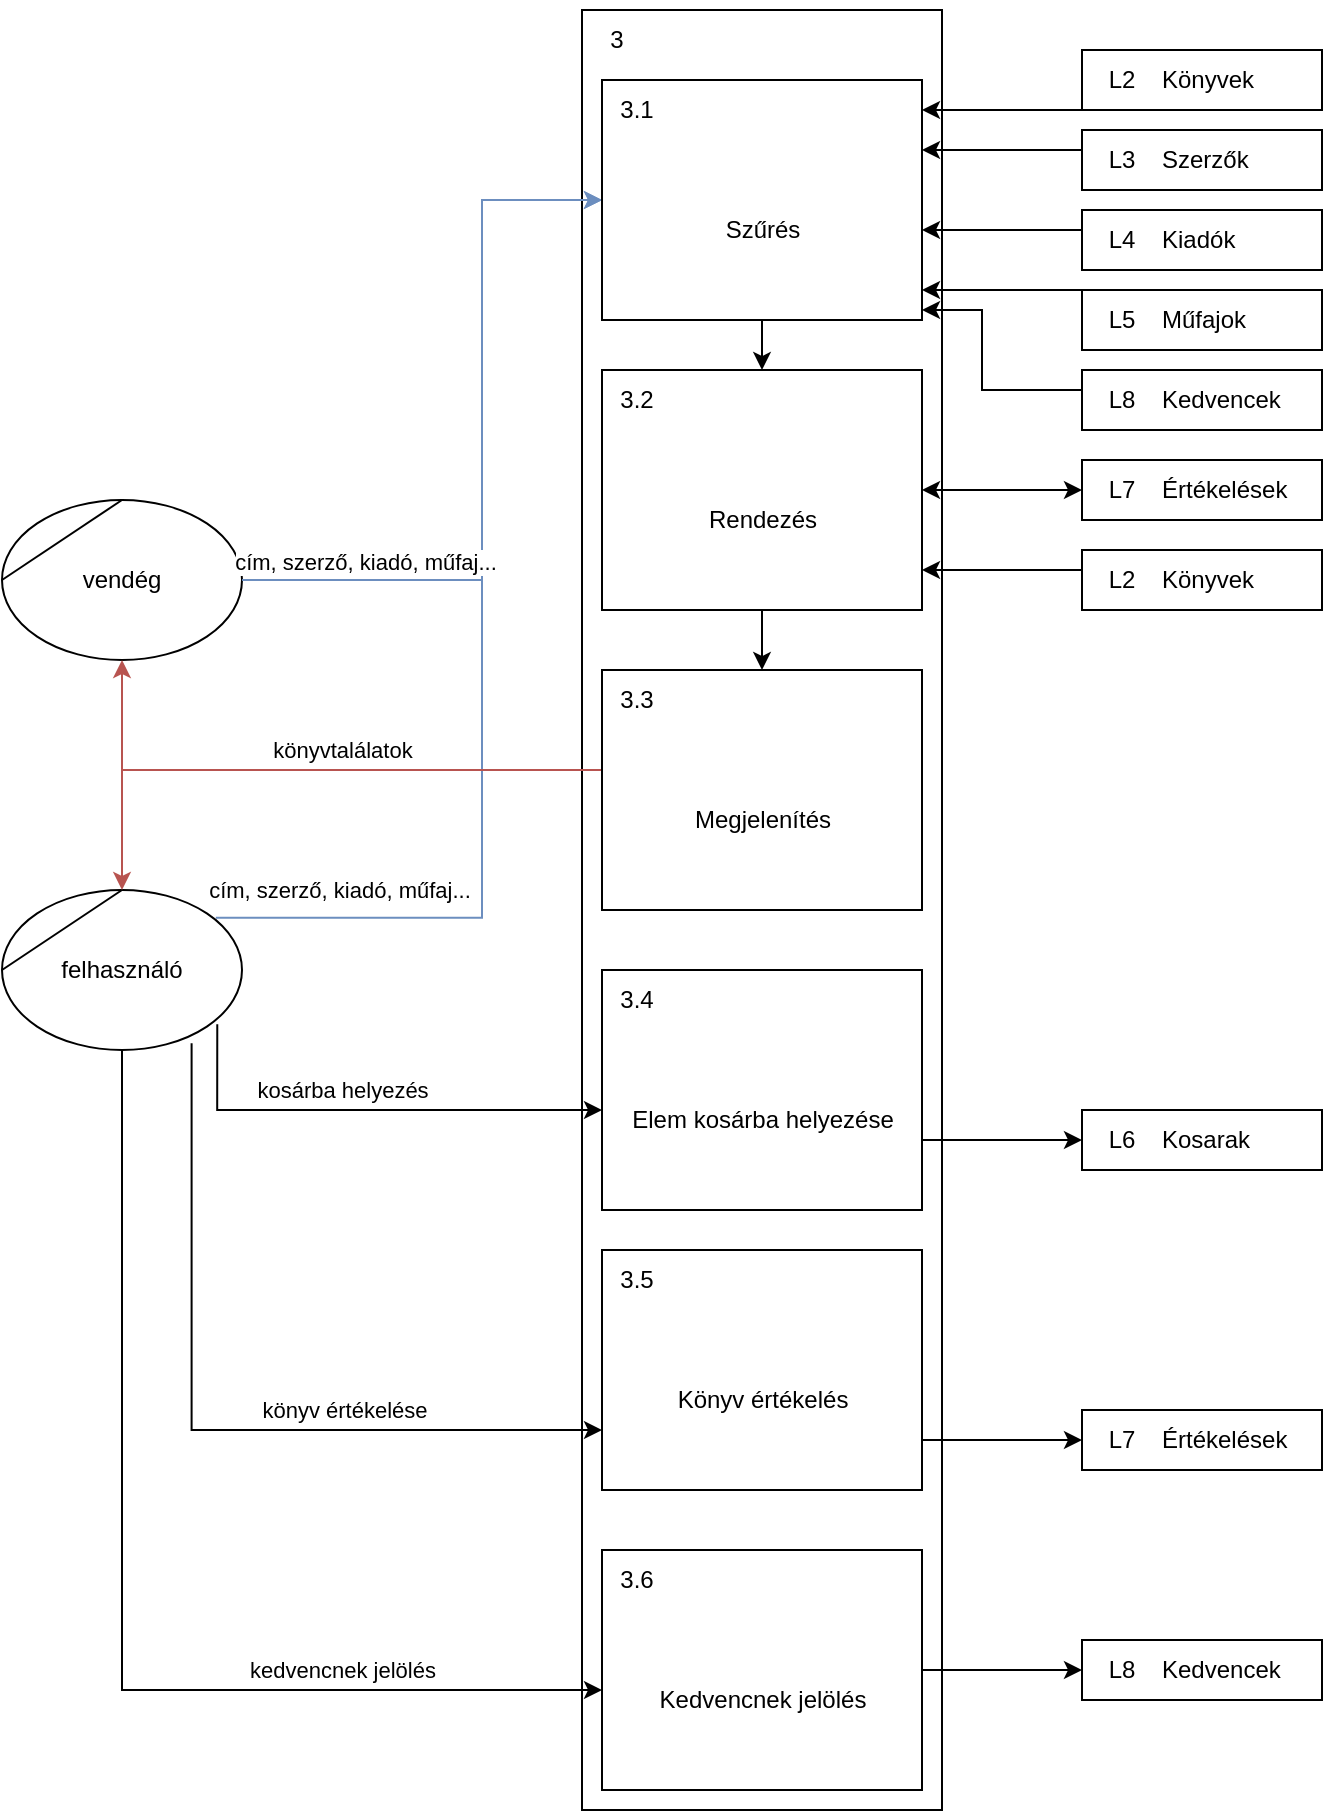 <mxfile version="20.8.20" type="device"><diagram name="Page-1" id="HKHRMwvmkJlocxOKSDhq"><mxGraphModel dx="1187" dy="647" grid="1" gridSize="10" guides="1" tooltips="1" connect="1" arrows="1" fold="1" page="1" pageScale="1" pageWidth="850" pageHeight="1100" math="0" shadow="0"><root><mxCell id="0"/><mxCell id="1" parent="0"/><mxCell id="PqcjkJaKu8_y-RucxNu6-5" value="" style="html=1;dashed=0;whitespace=wrap;shape=mxgraph.dfd.process;align=center;container=0;collapsible=0;spacingTop=30;" vertex="1" parent="1"><mxGeometry x="370" y="30" width="180" height="900" as="geometry"/></mxCell><mxCell id="PqcjkJaKu8_y-RucxNu6-10" value="Könyvek" style="html=1;dashed=0;whitespace=wrap;shape=mxgraph.dfd.dataStoreID2;align=left;spacingLeft=38;container=1;collapsible=0;" vertex="1" parent="1"><mxGeometry x="620" y="50" width="120" height="30" as="geometry"/></mxCell><mxCell id="PqcjkJaKu8_y-RucxNu6-11" value="L2" style="text;html=1;strokeColor=none;fillColor=none;align=center;verticalAlign=middle;whiteSpace=wrap;rounded=0;connectable=0;allowArrows=0;movable=0;resizable=0;rotatable=0;cloneable=0;deletable=0;" vertex="1" parent="PqcjkJaKu8_y-RucxNu6-10"><mxGeometry x="5" width="30" height="30" as="geometry"/></mxCell><mxCell id="PqcjkJaKu8_y-RucxNu6-12" value="Szerzők" style="html=1;dashed=0;whitespace=wrap;shape=mxgraph.dfd.dataStoreID2;align=left;spacingLeft=38;container=1;collapsible=0;" vertex="1" parent="1"><mxGeometry x="620" y="90" width="120" height="30" as="geometry"/></mxCell><mxCell id="PqcjkJaKu8_y-RucxNu6-13" value="L3" style="text;html=1;strokeColor=none;fillColor=none;align=center;verticalAlign=middle;whiteSpace=wrap;rounded=0;connectable=0;allowArrows=0;movable=0;resizable=0;rotatable=0;cloneable=0;deletable=0;" vertex="1" parent="PqcjkJaKu8_y-RucxNu6-12"><mxGeometry x="5" width="30" height="30" as="geometry"/></mxCell><mxCell id="PqcjkJaKu8_y-RucxNu6-14" value="Kiadók&lt;br&gt;" style="html=1;dashed=0;whitespace=wrap;shape=mxgraph.dfd.dataStoreID2;align=left;spacingLeft=38;container=1;collapsible=0;" vertex="1" parent="1"><mxGeometry x="620" y="130" width="120" height="30" as="geometry"/></mxCell><mxCell id="PqcjkJaKu8_y-RucxNu6-15" value="L4" style="text;html=1;strokeColor=none;fillColor=none;align=center;verticalAlign=middle;whiteSpace=wrap;rounded=0;connectable=0;allowArrows=0;movable=0;resizable=0;rotatable=0;cloneable=0;deletable=0;" vertex="1" parent="PqcjkJaKu8_y-RucxNu6-14"><mxGeometry x="5" width="30" height="30" as="geometry"/></mxCell><mxCell id="PqcjkJaKu8_y-RucxNu6-16" value="vendég" style="shape=stencil(tZRtjoMgEIZPw98GJR6gYXfvQe10nZQCAbYft99RNKlW7GajiTGZeeXhnZGBCRka5YCVvGHig5VlwTm9Kb5NYhUc1DElr8qjOmhISojenuGGx9gz0DTgMbaq+GR8T9+0j5C1NYYgaE0YKU86wRQaWsvvCdZv/xhFjvgXiOB7kynLyq+/Y3fVNuBiI79j7OB+db/rgceOi61+3Grg4v9YISmTO9xCHlR9/vb2xxxnzYDW6AK8OfLTeZzO66ynzM5CnqyHBUsn1DqN9UITnWoH/kUY5Iu9PtVUzRY1jx4IGk22K9UioSs+44+uvFxl3bKX1nTZdE12iV8=);whiteSpace=wrap;html=1;" vertex="1" parent="1"><mxGeometry x="80" y="275" width="120" height="80" as="geometry"/></mxCell><mxCell id="PqcjkJaKu8_y-RucxNu6-17" value="" style="endArrow=classic;html=1;rounded=0;verticalAlign=bottom;exitX=1;exitY=0.5;exitDx=0;exitDy=0;edgeStyle=orthogonalEdgeStyle;fillColor=#dae8fc;strokeColor=#6c8ebf;" edge="1" parent="1" source="PqcjkJaKu8_y-RucxNu6-16" target="PqcjkJaKu8_y-RucxNu6-41"><mxGeometry width="50" height="50" relative="1" as="geometry"><mxPoint x="250" y="50" as="sourcePoint"/><mxPoint x="370" y="50" as="targetPoint"/><mxPoint as="offset"/><Array as="points"><mxPoint x="320" y="315"/><mxPoint x="320" y="125"/></Array></mxGeometry></mxCell><mxCell id="PqcjkJaKu8_y-RucxNu6-18" style="edgeStyle=orthogonalEdgeStyle;rounded=0;orthogonalLoop=1;jettySize=auto;html=1;exitX=0.897;exitY=0.839;exitDx=0;exitDy=0;exitPerimeter=0;" edge="1" parent="1" source="PqcjkJaKu8_y-RucxNu6-22" target="PqcjkJaKu8_y-RucxNu6-57"><mxGeometry relative="1" as="geometry"><Array as="points"><mxPoint x="188" y="580"/></Array></mxGeometry></mxCell><mxCell id="PqcjkJaKu8_y-RucxNu6-19" value="kosárba helyezés" style="edgeLabel;html=1;align=center;verticalAlign=middle;resizable=0;points=[];" vertex="1" connectable="0" parent="PqcjkJaKu8_y-RucxNu6-18"><mxGeometry x="0.253" relative="1" as="geometry"><mxPoint x="-42" y="-10" as="offset"/></mxGeometry></mxCell><mxCell id="PqcjkJaKu8_y-RucxNu6-20" style="edgeStyle=orthogonalEdgeStyle;rounded=0;orthogonalLoop=1;jettySize=auto;html=1;startArrow=none;startFill=0;endArrow=classic;endFill=1;exitX=0.79;exitY=0.958;exitDx=0;exitDy=0;exitPerimeter=0;" edge="1" parent="1" source="PqcjkJaKu8_y-RucxNu6-22" target="PqcjkJaKu8_y-RucxNu6-60"><mxGeometry relative="1" as="geometry"><Array as="points"><mxPoint x="175" y="740"/></Array></mxGeometry></mxCell><mxCell id="PqcjkJaKu8_y-RucxNu6-21" value="könyv értékelése" style="edgeLabel;html=1;align=center;verticalAlign=middle;resizable=0;points=[];" vertex="1" connectable="0" parent="PqcjkJaKu8_y-RucxNu6-20"><mxGeometry x="0.07" relative="1" as="geometry"><mxPoint x="56" y="-10" as="offset"/></mxGeometry></mxCell><mxCell id="PqcjkJaKu8_y-RucxNu6-22" value="felhasználó" style="shape=stencil(tZRtjoMgEIZPw98GJR6gYXfvQe10nZQCAbYft99RNKlW7GajiTGZeeXhnZGBCRka5YCVvGHig5VlwTm9Kb5NYhUc1DElr8qjOmhISojenuGGx9gz0DTgMbaq+GR8T9+0j5C1NYYgaE0YKU86wRQaWsvvCdZv/xhFjvgXiOB7kynLyq+/Y3fVNuBiI79j7OB+db/rgceOi61+3Grg4v9YISmTO9xCHlR9/vb2xxxnzYDW6AK8OfLTeZzO66ynzM5CnqyHBUsn1DqN9UITnWoH/kUY5Iu9PtVUzRY1jx4IGk22K9UioSs+44+uvFxl3bKX1nTZdE12iV8=);whiteSpace=wrap;html=1;" vertex="1" parent="1"><mxGeometry x="80" y="470" width="120" height="80" as="geometry"/></mxCell><mxCell id="PqcjkJaKu8_y-RucxNu6-23" value="" style="endArrow=classic;html=1;rounded=0;verticalAlign=bottom;edgeStyle=orthogonalEdgeStyle;exitX=0.891;exitY=0.174;exitDx=0;exitDy=0;exitPerimeter=0;fillColor=#dae8fc;strokeColor=#6c8ebf;" edge="1" parent="1" source="PqcjkJaKu8_y-RucxNu6-22" target="PqcjkJaKu8_y-RucxNu6-41"><mxGeometry width="50" height="50" relative="1" as="geometry"><mxPoint x="250" y="100.0" as="sourcePoint"/><mxPoint x="370" y="484" as="targetPoint"/><mxPoint as="offset"/><Array as="points"><mxPoint x="320" y="484"/><mxPoint x="320" y="125"/></Array></mxGeometry></mxCell><mxCell id="PqcjkJaKu8_y-RucxNu6-24" value="cím, szerző, kiadó, műfaj...&amp;nbsp;" style="edgeLabel;html=1;align=center;verticalAlign=middle;resizable=0;points=[];" vertex="1" connectable="0" parent="PqcjkJaKu8_y-RucxNu6-23"><mxGeometry x="-0.252" y="1" relative="1" as="geometry"><mxPoint x="-69" y="59" as="offset"/></mxGeometry></mxCell><mxCell id="PqcjkJaKu8_y-RucxNu6-25" value="cím, szerző, kiadó, műfaj...&amp;nbsp;" style="edgeLabel;html=1;align=center;verticalAlign=middle;resizable=0;points=[];" vertex="1" connectable="0" parent="1"><mxGeometry x="319.998" y="40.0" as="geometry"><mxPoint x="-57" y="266" as="offset"/></mxGeometry></mxCell><mxCell id="PqcjkJaKu8_y-RucxNu6-26" value="" style="endArrow=classic;html=1;rounded=0;verticalAlign=bottom;edgeStyle=orthogonalEdgeStyle;" edge="1" parent="1" target="PqcjkJaKu8_y-RucxNu6-41" source="PqcjkJaKu8_y-RucxNu6-10"><mxGeometry width="50" height="50" relative="1" as="geometry"><mxPoint x="577.5" y="50" as="sourcePoint"/><mxPoint x="547.5" y="50" as="targetPoint"/><Array as="points"><mxPoint x="610" y="80"/><mxPoint x="610" y="80"/></Array></mxGeometry></mxCell><mxCell id="PqcjkJaKu8_y-RucxNu6-27" value="" style="endArrow=classic;html=1;rounded=0;verticalAlign=bottom;edgeStyle=orthogonalEdgeStyle;" edge="1" parent="1" target="PqcjkJaKu8_y-RucxNu6-41" source="PqcjkJaKu8_y-RucxNu6-33"><mxGeometry width="50" height="50" relative="1" as="geometry"><mxPoint x="577.5" y="84.86" as="sourcePoint"/><mxPoint x="527.5" y="85" as="targetPoint"/><Array as="points"><mxPoint x="610" y="170"/><mxPoint x="610" y="170"/></Array></mxGeometry></mxCell><mxCell id="PqcjkJaKu8_y-RucxNu6-28" value="" style="endArrow=classic;html=1;rounded=0;verticalAlign=bottom;edgeStyle=orthogonalEdgeStyle;" edge="1" parent="1" source="PqcjkJaKu8_y-RucxNu6-14" target="PqcjkJaKu8_y-RucxNu6-41"><mxGeometry width="50" height="50" relative="1" as="geometry"><mxPoint x="577.5" y="115" as="sourcePoint"/><mxPoint x="530" y="114.86" as="targetPoint"/><Array as="points"><mxPoint x="580" y="140"/><mxPoint x="580" y="140"/></Array></mxGeometry></mxCell><mxCell id="PqcjkJaKu8_y-RucxNu6-29" value="Kosarak&lt;br&gt;" style="html=1;dashed=0;whitespace=wrap;shape=mxgraph.dfd.dataStoreID2;align=left;spacingLeft=38;container=1;collapsible=0;" vertex="1" parent="1"><mxGeometry x="620" y="580" width="120" height="30" as="geometry"/></mxCell><mxCell id="PqcjkJaKu8_y-RucxNu6-30" value="L6" style="text;html=1;strokeColor=none;fillColor=none;align=center;verticalAlign=middle;whiteSpace=wrap;rounded=0;connectable=0;allowArrows=0;movable=0;resizable=0;rotatable=0;cloneable=0;deletable=0;" vertex="1" parent="PqcjkJaKu8_y-RucxNu6-29"><mxGeometry x="5" width="30" height="30" as="geometry"/></mxCell><mxCell id="PqcjkJaKu8_y-RucxNu6-31" value="" style="endArrow=classic;html=1;rounded=0;verticalAlign=bottom;edgeStyle=orthogonalEdgeStyle;" edge="1" parent="1" source="PqcjkJaKu8_y-RucxNu6-57" target="PqcjkJaKu8_y-RucxNu6-29"><mxGeometry width="50" height="50" relative="1" as="geometry"><mxPoint x="587.5" y="135" as="sourcePoint"/><mxPoint x="540" y="134.86" as="targetPoint"/><Array as="points"><mxPoint x="570" y="595"/><mxPoint x="570" y="595"/></Array></mxGeometry></mxCell><mxCell id="PqcjkJaKu8_y-RucxNu6-32" value="" style="endArrow=classic;html=1;rounded=0;verticalAlign=bottom;edgeStyle=orthogonalEdgeStyle;" edge="1" parent="1" source="PqcjkJaKu8_y-RucxNu6-12" target="PqcjkJaKu8_y-RucxNu6-41"><mxGeometry width="50" height="50" relative="1" as="geometry"><mxPoint x="577.5" y="145" as="sourcePoint"/><mxPoint x="530" y="144.86" as="targetPoint"/><Array as="points"><mxPoint x="610" y="100"/><mxPoint x="610" y="100"/></Array></mxGeometry></mxCell><mxCell id="PqcjkJaKu8_y-RucxNu6-33" value="Műfajok" style="html=1;dashed=0;whitespace=wrap;shape=mxgraph.dfd.dataStoreID2;align=left;spacingLeft=38;container=1;collapsible=0;" vertex="1" parent="1"><mxGeometry x="620" y="170" width="120" height="30" as="geometry"/></mxCell><mxCell id="PqcjkJaKu8_y-RucxNu6-34" value="L5" style="text;html=1;strokeColor=none;fillColor=none;align=center;verticalAlign=middle;whiteSpace=wrap;rounded=0;connectable=0;allowArrows=0;movable=0;resizable=0;rotatable=0;cloneable=0;deletable=0;" vertex="1" parent="PqcjkJaKu8_y-RucxNu6-33"><mxGeometry x="5" width="30" height="30" as="geometry"/></mxCell><mxCell id="PqcjkJaKu8_y-RucxNu6-35" style="edgeStyle=orthogonalEdgeStyle;rounded=0;orthogonalLoop=1;jettySize=auto;html=1;startArrow=none;startFill=0;endArrow=classic;endFill=1;" edge="1" parent="1" source="PqcjkJaKu8_y-RucxNu6-36" target="PqcjkJaKu8_y-RucxNu6-41"><mxGeometry relative="1" as="geometry"><Array as="points"><mxPoint x="570" y="220"/><mxPoint x="570" y="180"/></Array></mxGeometry></mxCell><mxCell id="PqcjkJaKu8_y-RucxNu6-36" value="Kedvencek" style="html=1;dashed=0;whitespace=wrap;shape=mxgraph.dfd.dataStoreID2;align=left;spacingLeft=38;container=1;collapsible=0;" vertex="1" parent="1"><mxGeometry x="620" y="210" width="120" height="30" as="geometry"/></mxCell><mxCell id="PqcjkJaKu8_y-RucxNu6-37" value="L8" style="text;html=1;strokeColor=none;fillColor=none;align=center;verticalAlign=middle;whiteSpace=wrap;rounded=0;connectable=0;allowArrows=0;movable=0;resizable=0;rotatable=0;cloneable=0;deletable=0;" vertex="1" parent="PqcjkJaKu8_y-RucxNu6-36"><mxGeometry x="5" width="30" height="30" as="geometry"/></mxCell><mxCell id="PqcjkJaKu8_y-RucxNu6-38" style="edgeStyle=orthogonalEdgeStyle;rounded=0;orthogonalLoop=1;jettySize=auto;html=1;startArrow=classic;startFill=1;endArrow=classic;endFill=1;" edge="1" parent="1" source="PqcjkJaKu8_y-RucxNu6-39" target="PqcjkJaKu8_y-RucxNu6-44"><mxGeometry relative="1" as="geometry"><mxPoint x="417.5" y="180" as="targetPoint"/><Array as="points"><mxPoint x="590" y="270"/><mxPoint x="590" y="270"/></Array></mxGeometry></mxCell><mxCell id="PqcjkJaKu8_y-RucxNu6-39" value="Értékelések" style="html=1;dashed=0;whitespace=wrap;shape=mxgraph.dfd.dataStoreID2;align=left;spacingLeft=38;container=1;collapsible=0;" vertex="1" parent="1"><mxGeometry x="620" y="255" width="120" height="30" as="geometry"/></mxCell><mxCell id="PqcjkJaKu8_y-RucxNu6-40" value="L7" style="text;html=1;strokeColor=none;fillColor=none;align=center;verticalAlign=middle;whiteSpace=wrap;rounded=0;connectable=0;allowArrows=0;movable=0;resizable=0;rotatable=0;cloneable=0;deletable=0;" vertex="1" parent="PqcjkJaKu8_y-RucxNu6-39"><mxGeometry x="5" width="30" height="30" as="geometry"/></mxCell><mxCell id="PqcjkJaKu8_y-RucxNu6-8" style="edgeStyle=orthogonalEdgeStyle;rounded=0;orthogonalLoop=1;jettySize=auto;html=1;startArrow=none;startFill=0;endArrow=classic;endFill=1;" edge="1" parent="1" target="PqcjkJaKu8_y-RucxNu6-68" source="PqcjkJaKu8_y-RucxNu6-22"><mxGeometry relative="1" as="geometry"><mxPoint x="250" y="149" as="sourcePoint"/><mxPoint x="370" y="600" as="targetPoint"/><Array as="points"><mxPoint x="140" y="870"/></Array></mxGeometry></mxCell><mxCell id="PqcjkJaKu8_y-RucxNu6-9" value="kedvencnek jelölés" style="edgeLabel;html=1;align=center;verticalAlign=middle;resizable=0;points=[];" vertex="1" connectable="0" parent="PqcjkJaKu8_y-RucxNu6-8"><mxGeometry x="-0.127" y="1" relative="1" as="geometry"><mxPoint x="109" y="65" as="offset"/></mxGeometry></mxCell><mxCell id="PqcjkJaKu8_y-RucxNu6-52" value="Könyvek" style="html=1;dashed=0;whitespace=wrap;shape=mxgraph.dfd.dataStoreID2;align=left;spacingLeft=38;container=1;collapsible=0;" vertex="1" parent="1"><mxGeometry x="620" y="300" width="120" height="30" as="geometry"/></mxCell><mxCell id="PqcjkJaKu8_y-RucxNu6-53" value="L2" style="text;html=1;strokeColor=none;fillColor=none;align=center;verticalAlign=middle;whiteSpace=wrap;rounded=0;connectable=0;allowArrows=0;movable=0;resizable=0;rotatable=0;cloneable=0;deletable=0;" vertex="1" parent="PqcjkJaKu8_y-RucxNu6-52"><mxGeometry x="5" width="30" height="30" as="geometry"/></mxCell><mxCell id="PqcjkJaKu8_y-RucxNu6-54" value="" style="endArrow=classic;html=1;rounded=0;verticalAlign=bottom;edgeStyle=orthogonalEdgeStyle;" edge="1" parent="1" source="PqcjkJaKu8_y-RucxNu6-52" target="PqcjkJaKu8_y-RucxNu6-44"><mxGeometry width="50" height="50" relative="1" as="geometry"><mxPoint x="630" y="90" as="sourcePoint"/><mxPoint x="550" y="90" as="targetPoint"/><Array as="points"><mxPoint x="600" y="310"/><mxPoint x="600" y="310"/></Array></mxGeometry></mxCell><mxCell id="PqcjkJaKu8_y-RucxNu6-1" style="edgeStyle=orthogonalEdgeStyle;rounded=0;orthogonalLoop=1;jettySize=auto;html=1;fillColor=#f8cecc;strokeColor=#b85450;" edge="1" parent="1" target="PqcjkJaKu8_y-RucxNu6-16" source="PqcjkJaKu8_y-RucxNu6-49"><mxGeometry relative="1" as="geometry"><mxPoint x="340" y="400" as="sourcePoint"/><Array as="points"><mxPoint x="140" y="410"/></Array></mxGeometry></mxCell><mxCell id="PqcjkJaKu8_y-RucxNu6-3" style="edgeStyle=orthogonalEdgeStyle;rounded=0;orthogonalLoop=1;jettySize=auto;html=1;fillColor=#f8cecc;strokeColor=#b85450;" edge="1" parent="1" source="PqcjkJaKu8_y-RucxNu6-49" target="PqcjkJaKu8_y-RucxNu6-22"><mxGeometry relative="1" as="geometry"><mxPoint x="367.5" y="140" as="sourcePoint"/><mxPoint x="247.5" y="120" as="targetPoint"/><Array as="points"><mxPoint x="140" y="410"/></Array></mxGeometry></mxCell><mxCell id="PqcjkJaKu8_y-RucxNu6-4" value="könyvtalálatok" style="edgeLabel;html=1;align=center;verticalAlign=middle;resizable=0;points=[];" vertex="1" connectable="0" parent="PqcjkJaKu8_y-RucxNu6-3"><mxGeometry x="-0.127" y="-1" relative="1" as="geometry"><mxPoint x="1" y="-9" as="offset"/></mxGeometry></mxCell><mxCell id="PqcjkJaKu8_y-RucxNu6-6" value="3" style="text;html=1;strokeColor=none;fillColor=none;align=center;verticalAlign=middle;whiteSpace=wrap;rounded=0;movable=0;resizable=0;rotatable=0;cloneable=0;deletable=0;connectable=0;allowArrows=0;pointerEvents=1;" vertex="1" parent="1"><mxGeometry x="370" y="30" width="35" height="30" as="geometry"/></mxCell><mxCell id="PqcjkJaKu8_y-RucxNu6-7" value="" style="text;html=1;strokeColor=none;fillColor=none;align=left;verticalAlign=middle;whiteSpace=wrap;rounded=0;movable=0;resizable=0;connectable=0;allowArrows=0;rotatable=0;cloneable=0;deletable=0;spacingLeft=6;autosize=1;resizeWidth=0;" vertex="1" parent="1"><mxGeometry x="405" y="25" width="50" height="40" as="geometry"/></mxCell><mxCell id="PqcjkJaKu8_y-RucxNu6-41" value="Szűrés" style="html=1;dashed=0;whitespace=wrap;shape=mxgraph.dfd.process2;align=center;container=1;collapsible=0;spacingTop=30;" vertex="1" parent="1"><mxGeometry x="380" y="65" width="160" height="120" as="geometry"/></mxCell><mxCell id="PqcjkJaKu8_y-RucxNu6-42" value="3.1" style="text;html=1;strokeColor=none;fillColor=none;align=center;verticalAlign=middle;whiteSpace=wrap;rounded=0;connectable=0;allowArrows=0;editable=1;movable=0;resizable=0;rotatable=0;deletable=0;locked=0;cloneable=0;" vertex="1" parent="PqcjkJaKu8_y-RucxNu6-41"><mxGeometry width="35" height="30" as="geometry"/></mxCell><mxCell id="PqcjkJaKu8_y-RucxNu6-43" value="" style="text;strokeColor=none;fillColor=none;align=left;verticalAlign=middle;whiteSpace=wrap;rounded=0;autosize=1;connectable=0;allowArrows=0;movable=0;resizable=0;rotatable=0;deletable=0;cloneable=0;spacingLeft=6;fontStyle=0;html=1;" vertex="1" parent="PqcjkJaKu8_y-RucxNu6-41"><mxGeometry x="35" y="-5" width="50" height="40" as="geometry"/></mxCell><mxCell id="PqcjkJaKu8_y-RucxNu6-47" style="edgeStyle=orthogonalEdgeStyle;rounded=0;orthogonalLoop=1;jettySize=auto;html=1;startArrow=classic;startFill=1;endArrow=none;endFill=0;" edge="1" parent="1" source="PqcjkJaKu8_y-RucxNu6-44" target="PqcjkJaKu8_y-RucxNu6-41"><mxGeometry relative="1" as="geometry"/></mxCell><mxCell id="PqcjkJaKu8_y-RucxNu6-44" value="Rendezés" style="html=1;dashed=0;whitespace=wrap;shape=mxgraph.dfd.process2;align=center;container=1;collapsible=0;spacingTop=30;" vertex="1" parent="1"><mxGeometry x="380" y="210" width="160" height="120" as="geometry"/></mxCell><mxCell id="PqcjkJaKu8_y-RucxNu6-45" value="3.2" style="text;html=1;strokeColor=none;fillColor=none;align=center;verticalAlign=middle;whiteSpace=wrap;rounded=0;connectable=0;allowArrows=0;editable=1;movable=0;resizable=0;rotatable=0;deletable=0;locked=0;cloneable=0;" vertex="1" parent="PqcjkJaKu8_y-RucxNu6-44"><mxGeometry width="35" height="30" as="geometry"/></mxCell><mxCell id="PqcjkJaKu8_y-RucxNu6-46" value="" style="text;strokeColor=none;fillColor=none;align=left;verticalAlign=middle;whiteSpace=wrap;rounded=0;autosize=1;connectable=0;allowArrows=0;movable=0;resizable=0;rotatable=0;deletable=0;cloneable=0;spacingLeft=6;fontStyle=0;html=1;" vertex="1" parent="PqcjkJaKu8_y-RucxNu6-44"><mxGeometry x="35" y="-5" width="50" height="40" as="geometry"/></mxCell><mxCell id="PqcjkJaKu8_y-RucxNu6-56" style="edgeStyle=orthogonalEdgeStyle;rounded=0;orthogonalLoop=1;jettySize=auto;html=1;startArrow=classic;startFill=1;endArrow=none;endFill=0;" edge="1" parent="1" source="PqcjkJaKu8_y-RucxNu6-49" target="PqcjkJaKu8_y-RucxNu6-44"><mxGeometry relative="1" as="geometry"/></mxCell><mxCell id="PqcjkJaKu8_y-RucxNu6-49" value="Megjelenítés" style="html=1;dashed=0;whitespace=wrap;shape=mxgraph.dfd.process2;align=center;container=1;collapsible=0;spacingTop=30;" vertex="1" parent="1"><mxGeometry x="380" y="360" width="160" height="120" as="geometry"/></mxCell><mxCell id="PqcjkJaKu8_y-RucxNu6-50" value="3.3" style="text;html=1;strokeColor=none;fillColor=none;align=center;verticalAlign=middle;whiteSpace=wrap;rounded=0;connectable=0;allowArrows=0;editable=1;movable=0;resizable=0;rotatable=0;deletable=0;locked=0;cloneable=0;" vertex="1" parent="PqcjkJaKu8_y-RucxNu6-49"><mxGeometry width="35" height="30" as="geometry"/></mxCell><mxCell id="PqcjkJaKu8_y-RucxNu6-51" value="" style="text;strokeColor=none;fillColor=none;align=left;verticalAlign=middle;whiteSpace=wrap;rounded=0;autosize=1;connectable=0;allowArrows=0;movable=0;resizable=0;rotatable=0;deletable=0;cloneable=0;spacingLeft=6;fontStyle=0;html=1;" vertex="1" parent="PqcjkJaKu8_y-RucxNu6-49"><mxGeometry x="35" y="-5" width="50" height="40" as="geometry"/></mxCell><mxCell id="PqcjkJaKu8_y-RucxNu6-57" value="Elem kosárba helyezése" style="html=1;dashed=0;whitespace=wrap;shape=mxgraph.dfd.process2;align=center;container=1;collapsible=0;spacingTop=30;" vertex="1" parent="1"><mxGeometry x="380" y="510" width="160" height="120" as="geometry"/></mxCell><mxCell id="PqcjkJaKu8_y-RucxNu6-58" value="3.4" style="text;html=1;strokeColor=none;fillColor=none;align=center;verticalAlign=middle;whiteSpace=wrap;rounded=0;connectable=0;allowArrows=0;editable=1;movable=0;resizable=0;rotatable=0;deletable=0;locked=0;cloneable=0;" vertex="1" parent="PqcjkJaKu8_y-RucxNu6-57"><mxGeometry width="35" height="30" as="geometry"/></mxCell><mxCell id="PqcjkJaKu8_y-RucxNu6-59" value="" style="text;strokeColor=none;fillColor=none;align=left;verticalAlign=middle;whiteSpace=wrap;rounded=0;autosize=1;connectable=0;allowArrows=0;movable=0;resizable=0;rotatable=0;deletable=0;cloneable=0;spacingLeft=6;fontStyle=0;html=1;" vertex="1" parent="PqcjkJaKu8_y-RucxNu6-57"><mxGeometry x="35" y="-5" width="50" height="40" as="geometry"/></mxCell><mxCell id="PqcjkJaKu8_y-RucxNu6-67" style="edgeStyle=orthogonalEdgeStyle;rounded=0;orthogonalLoop=1;jettySize=auto;html=1;startArrow=classic;startFill=1;endArrow=none;endFill=0;" edge="1" parent="1" source="PqcjkJaKu8_y-RucxNu6-63" target="PqcjkJaKu8_y-RucxNu6-60"><mxGeometry relative="1" as="geometry"><Array as="points"><mxPoint x="560" y="745"/><mxPoint x="560" y="745"/></Array></mxGeometry></mxCell><mxCell id="PqcjkJaKu8_y-RucxNu6-60" value="Könyv értékelés" style="html=1;dashed=0;whitespace=wrap;shape=mxgraph.dfd.process2;align=center;container=1;collapsible=0;spacingTop=30;" vertex="1" parent="1"><mxGeometry x="380" y="650" width="160" height="120" as="geometry"/></mxCell><mxCell id="PqcjkJaKu8_y-RucxNu6-61" value="3.5" style="text;html=1;strokeColor=none;fillColor=none;align=center;verticalAlign=middle;whiteSpace=wrap;rounded=0;connectable=0;allowArrows=0;editable=1;movable=0;resizable=0;rotatable=0;deletable=0;locked=0;cloneable=0;" vertex="1" parent="PqcjkJaKu8_y-RucxNu6-60"><mxGeometry width="35" height="30" as="geometry"/></mxCell><mxCell id="PqcjkJaKu8_y-RucxNu6-62" value="" style="text;strokeColor=none;fillColor=none;align=left;verticalAlign=middle;whiteSpace=wrap;rounded=0;autosize=1;connectable=0;allowArrows=0;movable=0;resizable=0;rotatable=0;deletable=0;cloneable=0;spacingLeft=6;fontStyle=0;html=1;" vertex="1" parent="PqcjkJaKu8_y-RucxNu6-60"><mxGeometry x="35" y="-5" width="50" height="40" as="geometry"/></mxCell><mxCell id="PqcjkJaKu8_y-RucxNu6-63" value="Értékelések" style="html=1;dashed=0;whitespace=wrap;shape=mxgraph.dfd.dataStoreID2;align=left;spacingLeft=38;container=1;collapsible=0;" vertex="1" parent="1"><mxGeometry x="620" y="730" width="120" height="30" as="geometry"/></mxCell><mxCell id="PqcjkJaKu8_y-RucxNu6-64" value="L7" style="text;html=1;strokeColor=none;fillColor=none;align=center;verticalAlign=middle;whiteSpace=wrap;rounded=0;connectable=0;allowArrows=0;movable=0;resizable=0;rotatable=0;cloneable=0;deletable=0;" vertex="1" parent="PqcjkJaKu8_y-RucxNu6-63"><mxGeometry x="5" width="30" height="30" as="geometry"/></mxCell><mxCell id="PqcjkJaKu8_y-RucxNu6-65" value="Kedvencek" style="html=1;dashed=0;whitespace=wrap;shape=mxgraph.dfd.dataStoreID2;align=left;spacingLeft=38;container=1;collapsible=0;" vertex="1" parent="1"><mxGeometry x="620" y="845" width="120" height="30" as="geometry"/></mxCell><mxCell id="PqcjkJaKu8_y-RucxNu6-66" value="L8" style="text;html=1;strokeColor=none;fillColor=none;align=center;verticalAlign=middle;whiteSpace=wrap;rounded=0;connectable=0;allowArrows=0;movable=0;resizable=0;rotatable=0;cloneable=0;deletable=0;" vertex="1" parent="PqcjkJaKu8_y-RucxNu6-65"><mxGeometry x="5" width="30" height="30" as="geometry"/></mxCell><mxCell id="PqcjkJaKu8_y-RucxNu6-72" style="edgeStyle=orthogonalEdgeStyle;rounded=0;orthogonalLoop=1;jettySize=auto;html=1;startArrow=classic;startFill=1;endArrow=none;endFill=0;" edge="1" parent="1" source="PqcjkJaKu8_y-RucxNu6-65" target="PqcjkJaKu8_y-RucxNu6-68"><mxGeometry relative="1" as="geometry"><Array as="points"><mxPoint x="600" y="860"/><mxPoint x="600" y="860"/></Array></mxGeometry></mxCell><mxCell id="PqcjkJaKu8_y-RucxNu6-68" value="Kedvencnek jelölés" style="html=1;dashed=0;whitespace=wrap;shape=mxgraph.dfd.process2;align=center;container=1;collapsible=0;spacingTop=30;" vertex="1" parent="1"><mxGeometry x="380" y="800" width="160" height="120" as="geometry"/></mxCell><mxCell id="PqcjkJaKu8_y-RucxNu6-69" value="3.6" style="text;html=1;strokeColor=none;fillColor=none;align=center;verticalAlign=middle;whiteSpace=wrap;rounded=0;connectable=0;allowArrows=0;editable=1;movable=0;resizable=0;rotatable=0;deletable=0;locked=0;cloneable=0;" vertex="1" parent="PqcjkJaKu8_y-RucxNu6-68"><mxGeometry width="35" height="30" as="geometry"/></mxCell><mxCell id="PqcjkJaKu8_y-RucxNu6-70" value="" style="text;strokeColor=none;fillColor=none;align=left;verticalAlign=middle;whiteSpace=wrap;rounded=0;autosize=1;connectable=0;allowArrows=0;movable=0;resizable=0;rotatable=0;deletable=0;cloneable=0;spacingLeft=6;fontStyle=0;html=1;" vertex="1" parent="PqcjkJaKu8_y-RucxNu6-68"><mxGeometry x="35" y="-5" width="50" height="40" as="geometry"/></mxCell></root></mxGraphModel></diagram></mxfile>